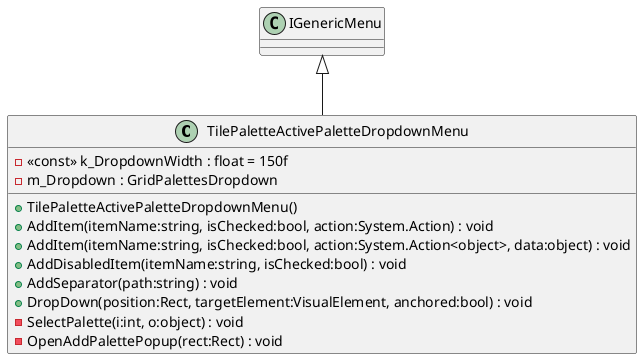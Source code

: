 @startuml
class TilePaletteActivePaletteDropdownMenu {
    - <<const>> k_DropdownWidth : float = 150f
    - m_Dropdown : GridPalettesDropdown
    + TilePaletteActivePaletteDropdownMenu()
    + AddItem(itemName:string, isChecked:bool, action:System.Action) : void
    + AddItem(itemName:string, isChecked:bool, action:System.Action<object>, data:object) : void
    + AddDisabledItem(itemName:string, isChecked:bool) : void
    + AddSeparator(path:string) : void
    + DropDown(position:Rect, targetElement:VisualElement, anchored:bool) : void
    - SelectPalette(i:int, o:object) : void
    - OpenAddPalettePopup(rect:Rect) : void
}
IGenericMenu <|-- TilePaletteActivePaletteDropdownMenu
@enduml
